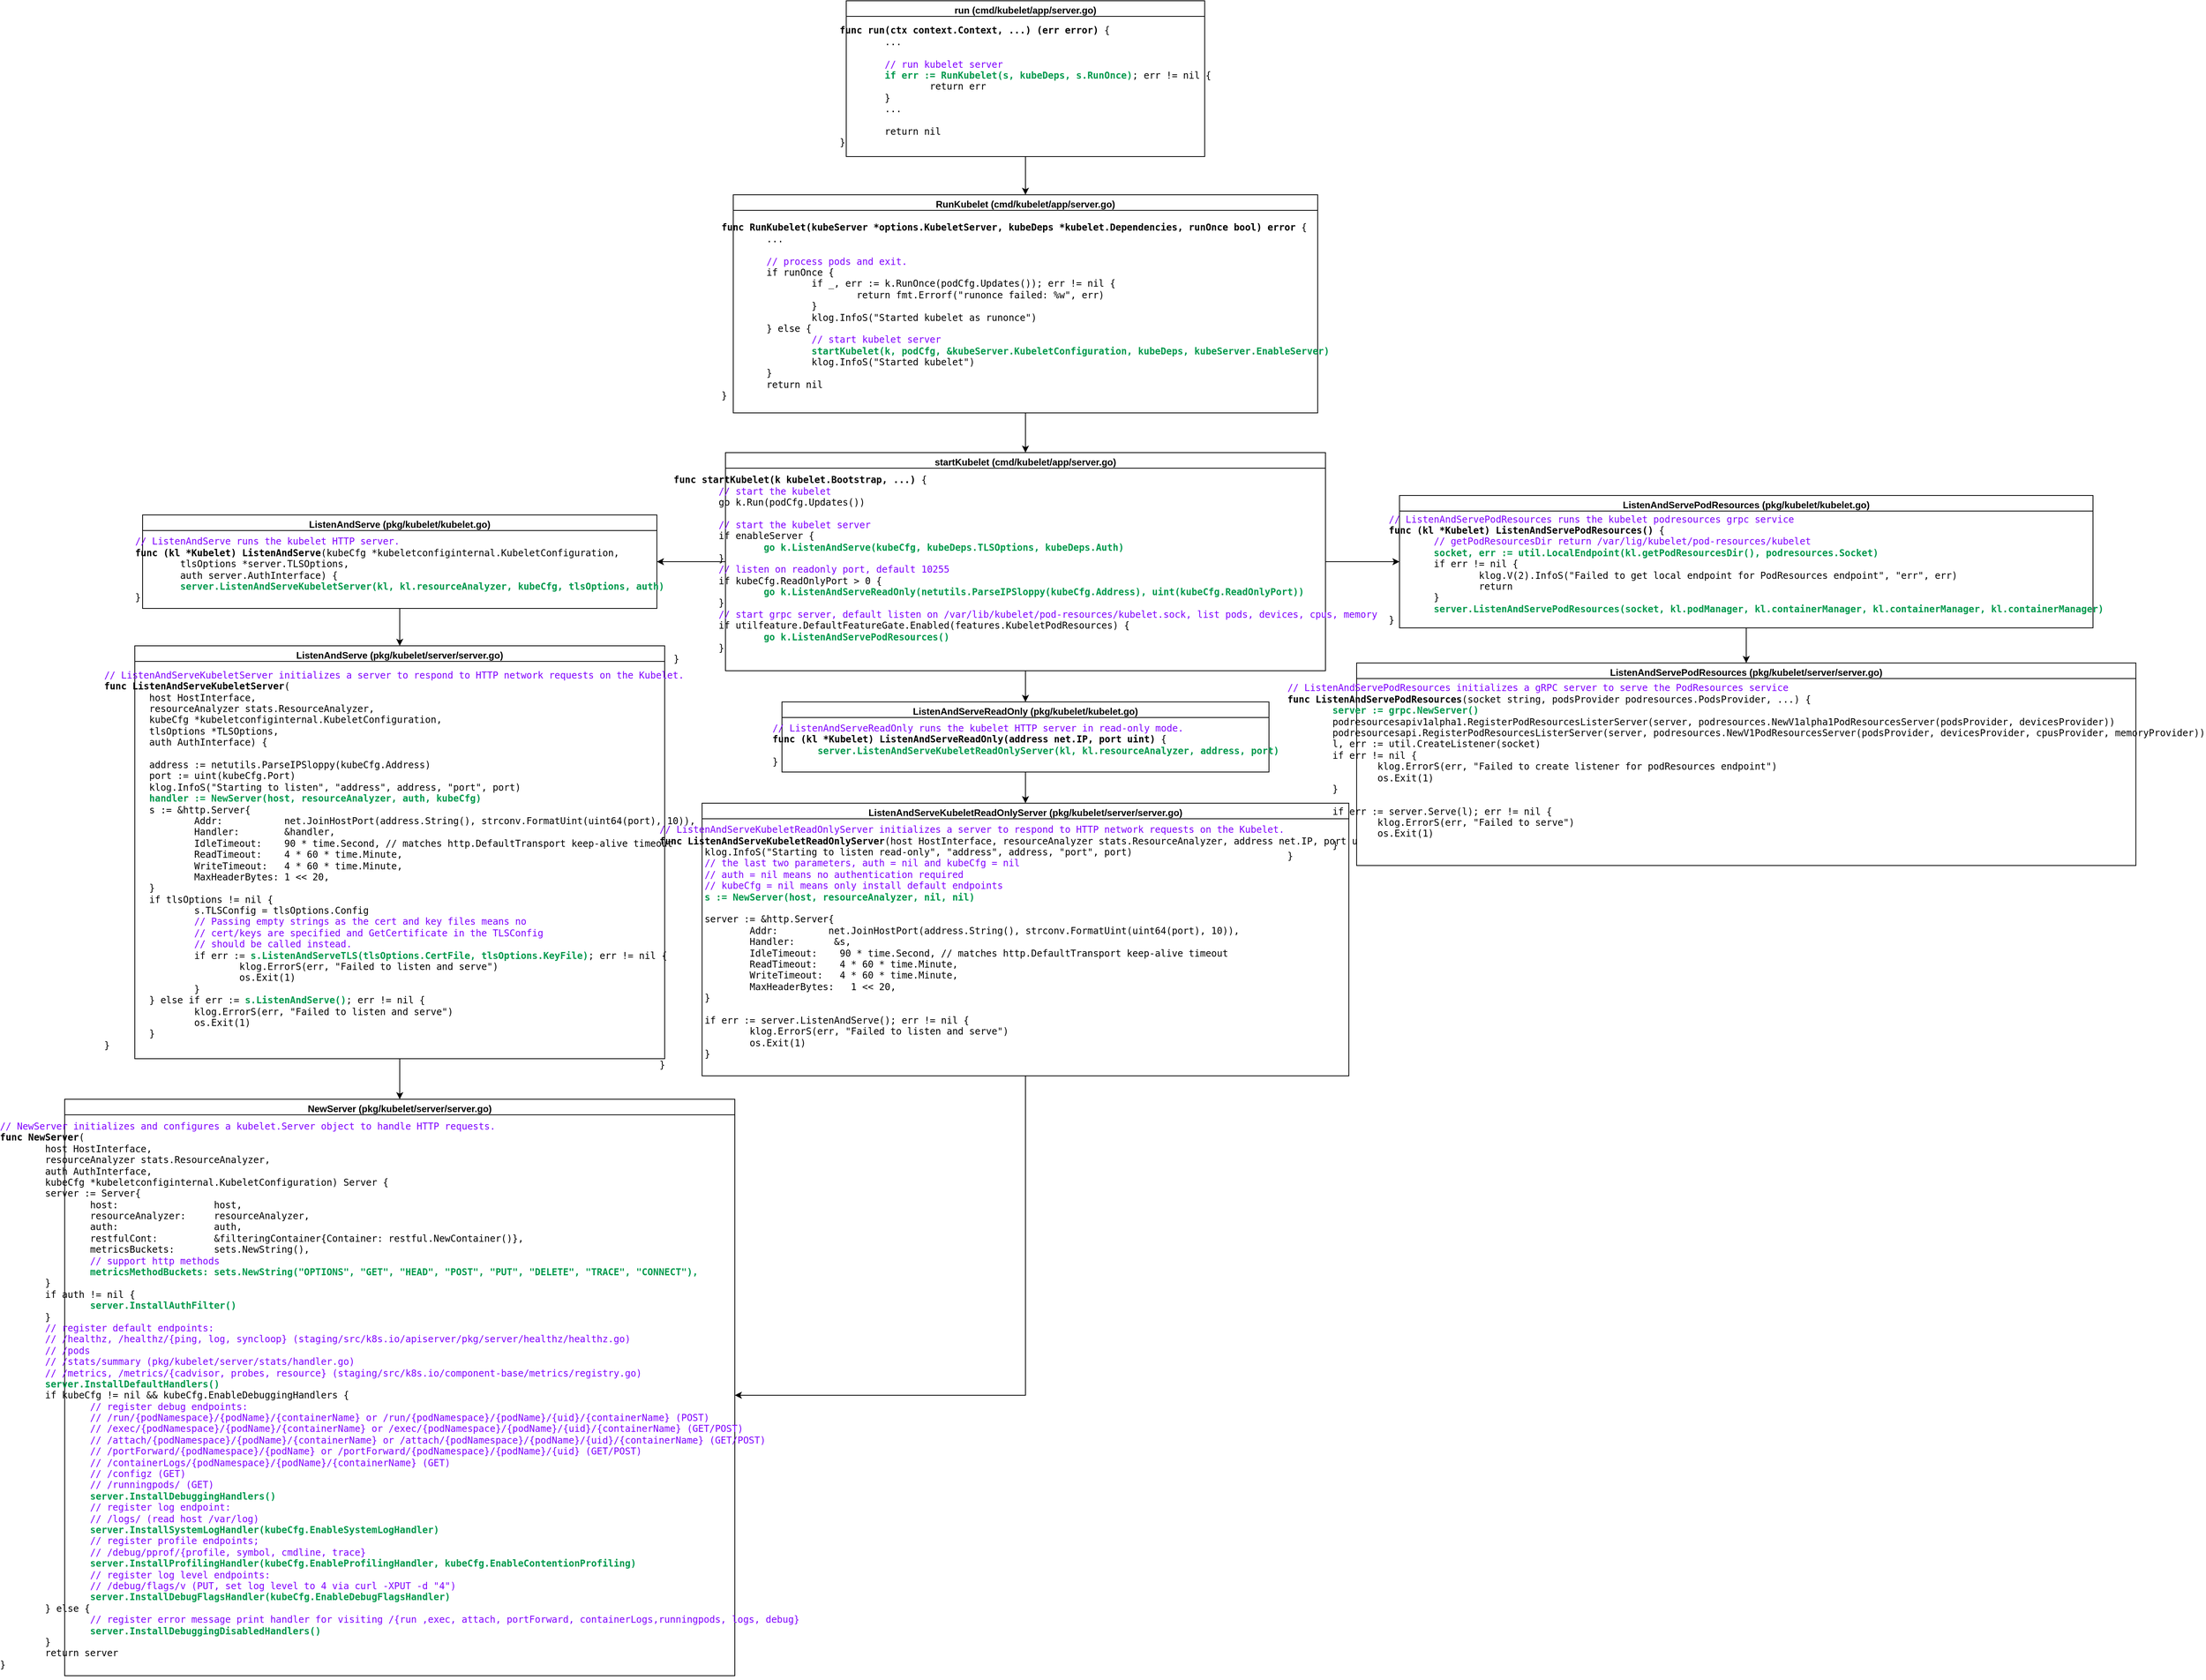 <mxfile version="19.0.3" type="device"><diagram id="H4dcxaGc4bAsbVxPTQGx" name="第 1 页"><mxGraphModel dx="2249" dy="865" grid="1" gridSize="10" guides="1" tooltips="1" connect="1" arrows="1" fold="1" page="1" pageScale="1" pageWidth="827" pageHeight="1169" math="0" shadow="0"><root><mxCell id="0"/><mxCell id="1" parent="0"/><mxCell id="ytQ2KU0cK_Q4OHNP1xaV-15" style="edgeStyle=orthogonalEdgeStyle;rounded=0;orthogonalLoop=1;jettySize=auto;html=1;exitX=0.5;exitY=1;exitDx=0;exitDy=0;entryX=0.5;entryY=0;entryDx=0;entryDy=0;fontColor=#00994D;" edge="1" parent="1" source="ytQ2KU0cK_Q4OHNP1xaV-5" target="ytQ2KU0cK_Q4OHNP1xaV-7"><mxGeometry relative="1" as="geometry"/></mxCell><mxCell id="ytQ2KU0cK_Q4OHNP1xaV-5" value="run (cmd/kubelet/app/server.go)" style="swimlane;" vertex="1" parent="1"><mxGeometry x="200" y="30" width="460" height="200" as="geometry"><mxRectangle x="200" y="30" width="210" height="23" as="alternateBounds"/></mxGeometry></mxCell><mxCell id="ytQ2KU0cK_Q4OHNP1xaV-6" value="&lt;pre style=&quot;text-align: justify;&quot;&gt;&lt;b&gt;func run(ctx context.Context, ...) (err error)&lt;/b&gt; {&lt;div&gt;&#9;...&lt;/div&gt;&lt;div&gt;&lt;br&gt;&lt;/div&gt;&lt;div&gt;&#9;&lt;font color=&quot;#7f00ff&quot;&gt;// run kubelet server&lt;/font&gt;&lt;br&gt;&lt;/div&gt;&lt;div&gt;&#9;&lt;b&gt;&lt;font color=&quot;#00994d&quot;&gt;if err := RunKubelet(s, kubeDeps, s.RunOnce)&lt;/font&gt;&lt;/b&gt;; err != nil {&lt;/div&gt;&lt;div&gt;&#9;&#9;return err&lt;/div&gt;&lt;div&gt;&#9;}&lt;/div&gt;&lt;div&gt;&lt;span style=&quot;white-space: pre;&quot;&gt;&#9;&lt;/span&gt;...&lt;br&gt;&lt;/div&gt;&lt;div&gt;&lt;br&gt;&lt;/div&gt;&lt;div&gt;&#9;return nil&lt;/div&gt;&lt;div&gt;}&lt;/div&gt;&lt;/pre&gt;" style="rounded=0;whiteSpace=wrap;html=1;" vertex="1" parent="ytQ2KU0cK_Q4OHNP1xaV-5"><mxGeometry y="20" width="460" height="180" as="geometry"/></mxCell><mxCell id="ytQ2KU0cK_Q4OHNP1xaV-16" style="edgeStyle=orthogonalEdgeStyle;rounded=0;orthogonalLoop=1;jettySize=auto;html=1;exitX=0.5;exitY=1;exitDx=0;exitDy=0;entryX=0.5;entryY=0;entryDx=0;entryDy=0;fontColor=#00994D;" edge="1" parent="1" source="ytQ2KU0cK_Q4OHNP1xaV-7" target="ytQ2KU0cK_Q4OHNP1xaV-9"><mxGeometry relative="1" as="geometry"/></mxCell><mxCell id="ytQ2KU0cK_Q4OHNP1xaV-7" value="RunKubelet (cmd/kubelet/app/server.go)" style="swimlane;" vertex="1" parent="1"><mxGeometry x="55" y="279" width="750" height="280" as="geometry"/></mxCell><mxCell id="ytQ2KU0cK_Q4OHNP1xaV-8" value="&lt;pre style=&quot;text-align: justify;&quot;&gt;&lt;b&gt;func RunKubelet(kubeServer *options.KubeletServer, kubeDeps *kubelet.Dependencies, runOnce bool) error&lt;/b&gt; {&lt;div&gt;&#9;...&lt;br&gt;&lt;/div&gt;&lt;div&gt;&lt;br&gt;&lt;/div&gt;&lt;div&gt;&#9;&lt;font color=&quot;#7f00ff&quot;&gt;// process pods and exit.&lt;/font&gt;&lt;/div&gt;&lt;div&gt;&#9;if runOnce {&lt;/div&gt;&lt;div&gt;&#9;&#9;if _, err := k.RunOnce(podCfg.Updates()); err != nil {&lt;/div&gt;&lt;div&gt;&#9;&#9;&#9;return fmt.Errorf(&quot;runonce failed: %w&quot;, err)&lt;/div&gt;&lt;div&gt;&#9;&#9;}&lt;/div&gt;&lt;div&gt;&#9;&#9;klog.InfoS(&quot;Started kubelet as runonce&quot;)&lt;/div&gt;&lt;div&gt;&#9;} else {&lt;/div&gt;&lt;div&gt;&#9;&#9;&lt;font color=&quot;#7f00ff&quot;&gt;// start kubelet server&lt;/font&gt;&lt;br&gt;&lt;/div&gt;&lt;div&gt;&#9;&#9;&lt;b&gt;&lt;font color=&quot;#00994d&quot;&gt;startKubelet(k, podCfg, &amp;amp;kubeServer.KubeletConfiguration, kubeDeps, kubeServer.EnableServer)&lt;/font&gt;&lt;/b&gt;&lt;/div&gt;&lt;div&gt;&#9;&#9;klog.InfoS(&quot;Started kubelet&quot;)&lt;/div&gt;&lt;div&gt;&#9;}&lt;/div&gt;&lt;div&gt;&#9;return nil&lt;/div&gt;&lt;div&gt;}&lt;/div&gt;&lt;/pre&gt;" style="rounded=0;whiteSpace=wrap;html=1;" vertex="1" parent="ytQ2KU0cK_Q4OHNP1xaV-7"><mxGeometry y="20" width="750" height="260" as="geometry"/></mxCell><mxCell id="ytQ2KU0cK_Q4OHNP1xaV-14" style="edgeStyle=orthogonalEdgeStyle;rounded=0;orthogonalLoop=1;jettySize=auto;html=1;exitX=0;exitY=0.5;exitDx=0;exitDy=0;entryX=1;entryY=0.5;entryDx=0;entryDy=0;fontColor=#00994D;" edge="1" parent="1" source="ytQ2KU0cK_Q4OHNP1xaV-9" target="ytQ2KU0cK_Q4OHNP1xaV-12"><mxGeometry relative="1" as="geometry"/></mxCell><mxCell id="ytQ2KU0cK_Q4OHNP1xaV-39" style="edgeStyle=orthogonalEdgeStyle;rounded=0;orthogonalLoop=1;jettySize=auto;html=1;exitX=1;exitY=0.5;exitDx=0;exitDy=0;entryX=0;entryY=0.5;entryDx=0;entryDy=0;fontColor=#00994D;" edge="1" parent="1" source="ytQ2KU0cK_Q4OHNP1xaV-9" target="ytQ2KU0cK_Q4OHNP1xaV-33"><mxGeometry relative="1" as="geometry"/></mxCell><mxCell id="ytQ2KU0cK_Q4OHNP1xaV-9" value="startKubelet (cmd/kubelet/app/server.go)" style="swimlane;" vertex="1" parent="1"><mxGeometry x="45" y="610" width="770" height="280" as="geometry"/></mxCell><mxCell id="ytQ2KU0cK_Q4OHNP1xaV-11" value="&lt;pre style=&quot;text-align: justify;&quot;&gt;&lt;b&gt;func startKubelet(k kubelet.Bootstrap, ...)&lt;/b&gt; {&lt;div style=&quot;text-align: justify;&quot;&gt;&lt;span style=&quot;&quot;&gt;&#9;&lt;/span&gt;&lt;font color=&quot;#7f00ff&quot;&gt;// start the kubelet&lt;/font&gt;&lt;/div&gt;&lt;div style=&quot;text-align: justify;&quot;&gt;&lt;span style=&quot;&quot;&gt;&#9;&lt;/span&gt;go k.Run(podCfg.Updates())&lt;/div&gt;&lt;div style=&quot;text-align: justify;&quot;&gt;&lt;br&gt;&lt;/div&gt;&lt;div style=&quot;text-align: justify;&quot;&gt;&lt;span style=&quot;&quot;&gt;&#9;&lt;/span&gt;&lt;font color=&quot;#7f00ff&quot;&gt;// start the kubelet server&lt;/font&gt;&lt;/div&gt;&lt;div style=&quot;text-align: justify;&quot;&gt;&lt;span style=&quot;&quot;&gt;&#9;&lt;/span&gt;if enableServer {&lt;/div&gt;&lt;div style=&quot;text-align: justify;&quot;&gt;&lt;span style=&quot;&quot;&gt;&#9;&#9;&lt;/span&gt;&lt;font color=&quot;#00994d&quot;&gt;&lt;b&gt;go k.ListenAndServe(kubeCfg, kubeDeps.TLSOptions, kubeDeps.Auth)&lt;/b&gt;&lt;/font&gt;&lt;/div&gt;&lt;div style=&quot;text-align: justify;&quot;&gt;&lt;span style=&quot;&quot;&gt;&#9;&lt;/span&gt;}&lt;/div&gt;&lt;div style=&quot;text-align: justify;&quot;&gt;&lt;span style=&quot;&quot;&gt;&#9;&lt;/span&gt;&lt;font color=&quot;#7f00ff&quot;&gt;// listen on readonly port, default 10255&lt;/font&gt;&lt;/div&gt;&lt;div style=&quot;text-align: justify;&quot;&gt;&lt;span style=&quot;&quot;&gt;&#9;&lt;/span&gt;if kubeCfg.ReadOnlyPort &amp;gt; 0 {&lt;/div&gt;&lt;div style=&quot;text-align: justify;&quot;&gt;&lt;span style=&quot;&quot;&gt;&#9;&#9;&lt;/span&gt;&lt;font color=&quot;#00994d&quot;&gt;&lt;b&gt;go k.ListenAndServeReadOnly(netutils.ParseIPSloppy(kubeCfg.Address), uint(kubeCfg.ReadOnlyPort))&lt;/b&gt;&lt;/font&gt;&lt;/div&gt;&lt;div style=&quot;text-align: justify;&quot;&gt;&lt;span style=&quot;&quot;&gt;&#9;&lt;/span&gt;}&lt;/div&gt;&lt;div style=&quot;text-align: justify;&quot;&gt;&lt;span style=&quot;&quot;&gt;&#9;&lt;/span&gt;&lt;font color=&quot;#7f00ff&quot;&gt;// start grpc server, default listen on /var/lib/kubelet/pod-resources/kubelet.sock, list pods, devices, cpus, memory&lt;/font&gt;&lt;/div&gt;&lt;div style=&quot;text-align: justify;&quot;&gt;&lt;span style=&quot;&quot;&gt;&#9;&lt;/span&gt;if utilfeature.DefaultFeatureGate.Enabled(features.KubeletPodResources) {&lt;/div&gt;&lt;div style=&quot;text-align: justify;&quot;&gt;&lt;span style=&quot;&quot;&gt;&#9;&#9;&lt;/span&gt;&lt;font color=&quot;#00994d&quot;&gt;&lt;b&gt;go k.ListenAndServePodResources()&lt;/b&gt;&lt;/font&gt;&lt;/div&gt;&lt;div style=&quot;text-align: justify;&quot;&gt;&lt;span style=&quot;&quot;&gt;&#9;&lt;/span&gt;}&lt;/div&gt;&lt;div style=&quot;text-align: justify;&quot;&gt;}&lt;/div&gt;&lt;/pre&gt;" style="rounded=0;whiteSpace=wrap;html=1;" vertex="1" parent="ytQ2KU0cK_Q4OHNP1xaV-9"><mxGeometry y="20" width="770" height="260" as="geometry"/></mxCell><mxCell id="ytQ2KU0cK_Q4OHNP1xaV-12" value="ListenAndServe (pkg/kubelet/kubelet.go)" style="swimlane;fontColor=#000000;" vertex="1" parent="1"><mxGeometry x="-703" y="690" width="660" height="120" as="geometry"/></mxCell><mxCell id="ytQ2KU0cK_Q4OHNP1xaV-13" value="&lt;pre style=&quot;text-align: justify;&quot;&gt;&lt;font color=&quot;#7f00ff&quot;&gt;// ListenAndServe runs the kubelet HTTP server.&lt;/font&gt;&lt;div style=&quot;text-align: justify;&quot;&gt;&lt;b&gt;func (kl *Kubelet) ListenAndServe&lt;/b&gt;(kubeCfg *kubeletconfiginternal.KubeletConfiguration, &lt;/div&gt;&lt;div style=&quot;text-align: justify;&quot;&gt;&lt;span style=&quot;white-space: pre;&quot;&gt;&#9;&lt;/span&gt;tlsOptions *server.TLSOptions,&lt;/div&gt;&lt;div style=&quot;text-align: justify;&quot;&gt;&lt;span style=&quot;&quot;&gt;&#9;&lt;/span&gt;auth server.AuthInterface) {&lt;/div&gt;&lt;div style=&quot;text-align: justify;&quot;&gt;&lt;span style=&quot;&quot;&gt;&#9;&lt;/span&gt;&lt;b&gt;&lt;font color=&quot;#00994d&quot;&gt;server.ListenAndServeKubeletServer(kl, kl.resourceAnalyzer, kubeCfg, tlsOptions, auth)&lt;/font&gt;&lt;/b&gt;&lt;/div&gt;&lt;div style=&quot;text-align: justify;&quot;&gt;}&lt;/div&gt;&lt;/pre&gt;" style="rounded=0;whiteSpace=wrap;html=1;fontColor=#000000;" vertex="1" parent="ytQ2KU0cK_Q4OHNP1xaV-12"><mxGeometry y="20" width="660" height="100" as="geometry"/></mxCell><mxCell id="ytQ2KU0cK_Q4OHNP1xaV-22" style="edgeStyle=orthogonalEdgeStyle;rounded=0;orthogonalLoop=1;jettySize=auto;html=1;exitX=0.5;exitY=1;exitDx=0;exitDy=0;entryX=0.5;entryY=0;entryDx=0;entryDy=0;fontColor=#7F00FF;" edge="1" parent="1" source="ytQ2KU0cK_Q4OHNP1xaV-17" target="ytQ2KU0cK_Q4OHNP1xaV-20"><mxGeometry relative="1" as="geometry"/></mxCell><mxCell id="ytQ2KU0cK_Q4OHNP1xaV-17" value="ListenAndServe (pkg/kubelet/server/server.go)" style="swimlane;fontColor=#000000;" vertex="1" parent="1"><mxGeometry x="-713" y="858" width="680" height="530" as="geometry"/></mxCell><mxCell id="ytQ2KU0cK_Q4OHNP1xaV-18" value="&lt;pre style=&quot;text-align: justify;&quot;&gt;&lt;font color=&quot;#7f00ff&quot;&gt;// ListenAndServeKubeletServer initializes a server to respond to HTTP network requests on the Kubelet.&lt;/font&gt;&lt;div style=&quot;text-align: justify;&quot;&gt;&lt;b&gt;func ListenAndServeKubeletServer&lt;/b&gt;(&lt;/div&gt;&lt;div style=&quot;text-align: justify;&quot;&gt;&lt;span style=&quot;&quot;&gt;&#9;&lt;/span&gt;host HostInterface,&lt;/div&gt;&lt;div style=&quot;text-align: justify;&quot;&gt;&lt;span style=&quot;&quot;&gt;&#9;&lt;/span&gt;resourceAnalyzer stats.ResourceAnalyzer,&lt;/div&gt;&lt;div style=&quot;text-align: justify;&quot;&gt;&lt;span style=&quot;&quot;&gt;&#9;&lt;/span&gt;kubeCfg *kubeletconfiginternal.KubeletConfiguration,&lt;/div&gt;&lt;div style=&quot;text-align: justify;&quot;&gt;&lt;span style=&quot;&quot;&gt;&#9;&lt;/span&gt;tlsOptions *TLSOptions,&lt;/div&gt;&lt;div style=&quot;text-align: justify;&quot;&gt;&lt;span style=&quot;&quot;&gt;&#9;&lt;/span&gt;auth AuthInterface) {&lt;/div&gt;&lt;div style=&quot;text-align: justify;&quot;&gt;&lt;br&gt;&lt;/div&gt;&lt;div style=&quot;text-align: justify;&quot;&gt;&lt;span style=&quot;&quot;&gt;&#9;&lt;/span&gt;address := netutils.ParseIPSloppy(kubeCfg.Address)&lt;/div&gt;&lt;div style=&quot;text-align: justify;&quot;&gt;&lt;span style=&quot;&quot;&gt;&#9;&lt;/span&gt;port := uint(kubeCfg.Port)&lt;/div&gt;&lt;div style=&quot;text-align: justify;&quot;&gt;&lt;span style=&quot;&quot;&gt;&#9;&lt;/span&gt;klog.InfoS(&quot;Starting to listen&quot;, &quot;address&quot;, address, &quot;port&quot;, port)&lt;/div&gt;&lt;div style=&quot;text-align: justify;&quot;&gt;&lt;span style=&quot;&quot;&gt;&#9;&lt;/span&gt;&lt;b&gt;&lt;font color=&quot;#00994d&quot;&gt;handler := NewServer(host, resourceAnalyzer, auth, kubeCfg)&lt;/font&gt;&lt;/b&gt;&lt;/div&gt;&lt;div style=&quot;text-align: justify;&quot;&gt;&lt;span style=&quot;&quot;&gt;&#9;&lt;/span&gt;s := &amp;amp;http.Server{&lt;/div&gt;&lt;div style=&quot;text-align: justify;&quot;&gt;&lt;span style=&quot;&quot;&gt;&#9;&#9;&lt;/span&gt;Addr:&amp;nbsp; &amp;nbsp; &amp;nbsp; &amp;nbsp; &amp;nbsp; &amp;nbsp;net.JoinHostPort(address.String(), strconv.FormatUint(uint64(port), 10)),&lt;/div&gt;&lt;div style=&quot;text-align: justify;&quot;&gt;&lt;span style=&quot;&quot;&gt;&#9;&#9;&lt;/span&gt;Handler:&amp;nbsp; &amp;nbsp; &amp;nbsp; &amp;nbsp; &amp;amp;handler,&lt;/div&gt;&lt;div style=&quot;text-align: justify;&quot;&gt;&lt;span style=&quot;&quot;&gt;&#9;&#9;&lt;/span&gt;IdleTimeout:&amp;nbsp; &amp;nbsp; 90 * time.Second, // matches http.DefaultTransport keep-alive timeout&lt;/div&gt;&lt;div style=&quot;text-align: justify;&quot;&gt;&lt;span style=&quot;&quot;&gt;&#9;&#9;&lt;/span&gt;ReadTimeout:&amp;nbsp; &amp;nbsp; 4 * 60 * time.Minute,&lt;/div&gt;&lt;div style=&quot;text-align: justify;&quot;&gt;&lt;span style=&quot;&quot;&gt;&#9;&#9;&lt;/span&gt;WriteTimeout:&amp;nbsp; &amp;nbsp;4 * 60 * time.Minute,&lt;/div&gt;&lt;div style=&quot;text-align: justify;&quot;&gt;&lt;span style=&quot;&quot;&gt;&#9;&#9;&lt;/span&gt;MaxHeaderBytes: 1 &amp;lt;&amp;lt; 20,&lt;/div&gt;&lt;div style=&quot;text-align: justify;&quot;&gt;&lt;span style=&quot;&quot;&gt;&#9;&lt;/span&gt;}&lt;/div&gt;&lt;div style=&quot;text-align: justify;&quot;&gt;&lt;span style=&quot;&quot;&gt;&#9;&lt;/span&gt;if tlsOptions != nil {&lt;/div&gt;&lt;div style=&quot;text-align: justify;&quot;&gt;&lt;span style=&quot;&quot;&gt;&#9;&#9;&lt;/span&gt;s.TLSConfig = tlsOptions.Config&lt;/div&gt;&lt;div style=&quot;text-align: justify;&quot;&gt;&lt;span style=&quot;&quot;&gt;&#9;&#9;&lt;/span&gt;&lt;font color=&quot;#7f00ff&quot;&gt;// Passing empty strings as the cert and key files means no&lt;/font&gt;&lt;/div&gt;&lt;div style=&quot;text-align: justify;&quot;&gt;&lt;span style=&quot;&quot;&gt;&#9;&#9;&lt;/span&gt;&lt;font color=&quot;#7f00ff&quot;&gt;// cert/keys are specified and GetCertificate in the TLSConfig&lt;/font&gt;&lt;/div&gt;&lt;div style=&quot;text-align: justify;&quot;&gt;&lt;span style=&quot;&quot;&gt;&#9;&#9;&lt;/span&gt;&lt;font color=&quot;#7f00ff&quot;&gt;// should be called instead.&lt;/font&gt;&lt;/div&gt;&lt;div style=&quot;text-align: justify;&quot;&gt;&lt;span style=&quot;&quot;&gt;&#9;&#9;&lt;/span&gt;if err := &lt;b&gt;&lt;font color=&quot;#00994d&quot;&gt;s.ListenAndServeTLS(tlsOptions.CertFile, tlsOptions.KeyFile)&lt;/font&gt;&lt;/b&gt;; err != nil {&lt;/div&gt;&lt;div style=&quot;text-align: justify;&quot;&gt;&lt;span style=&quot;&quot;&gt;&#9;&#9;&#9;&lt;/span&gt;klog.ErrorS(err, &quot;Failed to listen and serve&quot;)&lt;/div&gt;&lt;div style=&quot;text-align: justify;&quot;&gt;&lt;span style=&quot;&quot;&gt;&#9;&#9;&#9;&lt;/span&gt;os.Exit(1)&lt;/div&gt;&lt;div style=&quot;text-align: justify;&quot;&gt;&lt;span style=&quot;&quot;&gt;&#9;&#9;&lt;/span&gt;}&lt;/div&gt;&lt;div style=&quot;text-align: justify;&quot;&gt;&lt;span style=&quot;&quot;&gt;&#9;&lt;/span&gt;} else if err := &lt;b&gt;&lt;font color=&quot;#00994d&quot;&gt;s.ListenAndServe()&lt;/font&gt;&lt;/b&gt;; err != nil {&lt;/div&gt;&lt;div style=&quot;text-align: justify;&quot;&gt;&lt;span style=&quot;&quot;&gt;&#9;&#9;&lt;/span&gt;klog.ErrorS(err, &quot;Failed to listen and serve&quot;)&lt;/div&gt;&lt;div style=&quot;text-align: justify;&quot;&gt;&lt;span style=&quot;&quot;&gt;&#9;&#9;&lt;/span&gt;os.Exit(1)&lt;/div&gt;&lt;div style=&quot;text-align: justify;&quot;&gt;&lt;span style=&quot;&quot;&gt;&#9;&lt;/span&gt;}&lt;/div&gt;&lt;div style=&quot;text-align: justify;&quot;&gt;}&lt;/div&gt;&lt;/pre&gt;" style="rounded=0;whiteSpace=wrap;html=1;fontColor=#000000;" vertex="1" parent="ytQ2KU0cK_Q4OHNP1xaV-17"><mxGeometry y="20" width="680" height="510" as="geometry"/></mxCell><mxCell id="ytQ2KU0cK_Q4OHNP1xaV-19" style="edgeStyle=orthogonalEdgeStyle;rounded=0;orthogonalLoop=1;jettySize=auto;html=1;exitX=0.5;exitY=1;exitDx=0;exitDy=0;entryX=0.5;entryY=0;entryDx=0;entryDy=0;fontColor=#7F00FF;" edge="1" parent="1" source="ytQ2KU0cK_Q4OHNP1xaV-13" target="ytQ2KU0cK_Q4OHNP1xaV-17"><mxGeometry relative="1" as="geometry"/></mxCell><mxCell id="ytQ2KU0cK_Q4OHNP1xaV-20" value="NewServer (pkg/kubelet/server/server.go)" style="swimlane;fontColor=#000000;" vertex="1" parent="1"><mxGeometry x="-803" y="1440" width="860" height="740" as="geometry"/></mxCell><mxCell id="ytQ2KU0cK_Q4OHNP1xaV-21" value="&lt;pre style=&quot;text-align: justify;&quot;&gt;&lt;font color=&quot;#7f00ff&quot;&gt;// NewServer initializes and configures a kubelet.Server object to handle HTTP requests.&lt;/font&gt;&lt;div style=&quot;text-align: justify;&quot;&gt;&lt;b&gt;func NewServer&lt;/b&gt;(&lt;/div&gt;&lt;div style=&quot;text-align: justify;&quot;&gt;&lt;span style=&quot;&quot;&gt;&#9;&lt;/span&gt;host HostInterface,&lt;/div&gt;&lt;div style=&quot;text-align: justify;&quot;&gt;&lt;span style=&quot;&quot;&gt;&#9;&lt;/span&gt;resourceAnalyzer stats.ResourceAnalyzer,&lt;/div&gt;&lt;div style=&quot;text-align: justify;&quot;&gt;&lt;span style=&quot;&quot;&gt;&#9;&lt;/span&gt;auth AuthInterface,&lt;/div&gt;&lt;div style=&quot;text-align: justify;&quot;&gt;&lt;span style=&quot;&quot;&gt;&#9;&lt;/span&gt;kubeCfg *kubeletconfiginternal.KubeletConfiguration) Server {&lt;/div&gt;&lt;div style=&quot;text-align: justify;&quot;&gt;&lt;span style=&quot;&quot;&gt;&#9;&lt;/span&gt;server := Server{&lt;/div&gt;&lt;div style=&quot;text-align: justify;&quot;&gt;&lt;span style=&quot;&quot;&gt;&#9;&#9;&lt;/span&gt;host:&amp;nbsp; &amp;nbsp; &amp;nbsp; &amp;nbsp; &amp;nbsp; &amp;nbsp; &amp;nbsp; &amp;nbsp; &amp;nbsp;host,&lt;/div&gt;&lt;div style=&quot;text-align: justify;&quot;&gt;&lt;span style=&quot;&quot;&gt;&#9;&#9;&lt;/span&gt;resourceAnalyzer:&amp;nbsp; &amp;nbsp; &amp;nbsp;resourceAnalyzer,&lt;/div&gt;&lt;div style=&quot;text-align: justify;&quot;&gt;&lt;span style=&quot;&quot;&gt;&#9;&#9;&lt;/span&gt;auth:&amp;nbsp; &amp;nbsp; &amp;nbsp; &amp;nbsp; &amp;nbsp; &amp;nbsp; &amp;nbsp; &amp;nbsp; &amp;nbsp;auth,&lt;/div&gt;&lt;div style=&quot;text-align: justify;&quot;&gt;&lt;span style=&quot;&quot;&gt;&#9;&#9;&lt;/span&gt;restfulCont:&amp;nbsp; &amp;nbsp; &amp;nbsp; &amp;nbsp; &amp;nbsp; &amp;amp;filteringContainer{Container: restful.NewContainer()},&lt;/div&gt;&lt;div style=&quot;text-align: justify;&quot;&gt;&lt;span style=&quot;&quot;&gt;&#9;&#9;&lt;/span&gt;metricsBuckets:&amp;nbsp; &amp;nbsp; &amp;nbsp; &amp;nbsp;sets.NewString(),&lt;/div&gt;&lt;div style=&quot;text-align: justify;&quot;&gt;&lt;span style=&quot;&quot;&gt;&#9;&lt;/span&gt;&lt;span style=&quot;&quot;&gt;&#9;&lt;/span&gt;&lt;font color=&quot;#7f00ff&quot;&gt;// support http methods&lt;/font&gt;&lt;br&gt;&lt;/div&gt;&lt;div style=&quot;text-align: justify;&quot;&gt;&lt;span style=&quot;&quot;&gt;&#9;&#9;&lt;/span&gt;&lt;b&gt;&lt;font color=&quot;#00994d&quot;&gt;metricsMethodBuckets: sets.NewString(&quot;OPTIONS&quot;, &quot;GET&quot;, &quot;HEAD&quot;, &quot;POST&quot;, &quot;PUT&quot;, &quot;DELETE&quot;, &quot;TRACE&quot;, &quot;CONNECT&quot;),&lt;/font&gt;&lt;/b&gt;&lt;/div&gt;&lt;div style=&quot;text-align: justify;&quot;&gt;&lt;span style=&quot;&quot;&gt;&#9;&lt;/span&gt;}&lt;/div&gt;&lt;div style=&quot;text-align: justify;&quot;&gt;&lt;span style=&quot;&quot;&gt;&#9;&lt;/span&gt;if auth != nil {&lt;/div&gt;&lt;div style=&quot;text-align: justify;&quot;&gt;&lt;span style=&quot;&quot;&gt;&#9;&#9;&lt;/span&gt;&lt;b&gt;&lt;font color=&quot;#00994d&quot;&gt;server.InstallAuthFilter()&lt;/font&gt;&lt;/b&gt;&lt;/div&gt;&lt;div style=&quot;text-align: justify;&quot;&gt;&lt;span style=&quot;&quot;&gt;&#9;&lt;/span&gt;}&lt;/div&gt;&lt;div style=&quot;text-align: justify;&quot;&gt;&lt;font color=&quot;#7f00ff&quot;&gt;&lt;span style=&quot;&quot;&gt;&#9;&lt;/span&gt;// register default endpoints:&lt;/font&gt;&lt;/div&gt;&lt;div style=&quot;text-align: justify;&quot;&gt;&lt;font color=&quot;#7f00ff&quot;&gt;&lt;span style=&quot;&quot;&gt;&#9;&lt;/span&gt;// /healthz, /healthz/{ping, log, syncloop} (staging/src/k8s.io/apiserver/pkg/server/healthz/healthz.go)&lt;/font&gt;&lt;/div&gt;&lt;div style=&quot;text-align: justify;&quot;&gt;&lt;font color=&quot;#7f00ff&quot;&gt;&lt;span style=&quot;&quot;&gt;&#9;&lt;/span&gt;// /pods&lt;br&gt;&lt;/font&gt;&lt;/div&gt;&lt;div style=&quot;text-align: justify;&quot;&gt;&lt;font color=&quot;#7f00ff&quot;&gt;&lt;span style=&quot;&quot;&gt;&#9;&lt;/span&gt;// /stats/summary (pkg/kubelet/server/stats/handler.go)&lt;br&gt;&lt;/font&gt;&lt;/div&gt;&lt;div style=&quot;text-align: justify;&quot;&gt;&lt;font color=&quot;#7f00ff&quot;&gt;&lt;span style=&quot;&quot;&gt;&#9;&lt;/span&gt;// /metrics, /metrics/{cadvisor, probes, resource} (staging/src/k8s.io/component-base/metrics/registry.go)&lt;/font&gt;&lt;/div&gt;&lt;div style=&quot;text-align: justify;&quot;&gt;&lt;span style=&quot;&quot;&gt;&#9;&lt;/span&gt;&lt;b&gt;&lt;font color=&quot;#00994d&quot;&gt;server.InstallDefaultHandlers()&lt;/font&gt;&lt;/b&gt;&lt;/div&gt;&lt;div style=&quot;text-align: justify;&quot;&gt;&lt;span style=&quot;&quot;&gt;&#9;&lt;/span&gt;if kubeCfg != nil &amp;amp;&amp;amp; kubeCfg.EnableDebuggingHandlers {&lt;/div&gt;&lt;div style=&quot;text-align: justify;&quot;&gt;&lt;font color=&quot;#7f00ff&quot;&gt;&lt;span style=&quot;&quot;&gt;&#9;&lt;/span&gt;&lt;span style=&quot;&quot;&gt;&#9;&lt;/span&gt;// register debug endpoints:&lt;br&gt;&lt;/font&gt;&lt;/div&gt;&lt;div style=&quot;text-align: justify;&quot;&gt;&lt;font color=&quot;#7f00ff&quot;&gt;&lt;span style=&quot;&quot;&gt;&#9;&lt;/span&gt;&lt;span style=&quot;&quot;&gt;&#9;&lt;/span&gt;// /run/{podNamespace}/{podName}/{containerName} or /run/{podNamespace}/{podName}/{uid}/{containerName} (POST)&lt;br&gt;&lt;/font&gt;&lt;/div&gt;&lt;div style=&quot;text-align: justify;&quot;&gt;&lt;font color=&quot;#7f00ff&quot;&gt;&lt;span style=&quot;&quot;&gt;&#9;&lt;/span&gt;&lt;span style=&quot;&quot;&gt;&#9;&lt;/span&gt;// /exec/{podNamespace}/{podName}/{containerName} or /exec/{podNamespace}/{podName}/{uid}/{containerName} (GET/POST)&lt;br&gt;&lt;/font&gt;&lt;/div&gt;&lt;div style=&quot;text-align: justify;&quot;&gt;&lt;font color=&quot;#7f00ff&quot;&gt;&lt;span style=&quot;&quot;&gt;&#9;&lt;/span&gt;&lt;span style=&quot;&quot;&gt;&#9;&lt;/span&gt;// /attach/{podNamespace}/{podName}/{containerName} or /attach/{podNamespace}/{podName}/{uid}/{containerName} (GET/POST)&lt;br&gt;&lt;/font&gt;&lt;/div&gt;&lt;div style=&quot;text-align: justify;&quot;&gt;&lt;font color=&quot;#7f00ff&quot;&gt;&lt;span style=&quot;&quot;&gt;&#9;&lt;/span&gt;&lt;span style=&quot;&quot;&gt;&#9;&lt;/span&gt;// /portForward/{podNamespace}/{podName} or /portForward/{podNamespace}/{podName}/{uid} (GET/POST)&lt;br&gt;&lt;/font&gt;&lt;/div&gt;&lt;div style=&quot;text-align: justify;&quot;&gt;&lt;font color=&quot;#7f00ff&quot;&gt;&lt;span style=&quot;&quot;&gt;&#9;&lt;/span&gt;&lt;span style=&quot;&quot;&gt;&#9;&lt;/span&gt;// /containerLogs/{podNamespace}/{podName}/{containerName} (GET)&lt;br&gt;&lt;/font&gt;&lt;/div&gt;&lt;div style=&quot;text-align: justify;&quot;&gt;&lt;font color=&quot;#7f00ff&quot;&gt;&lt;span style=&quot;&quot;&gt;&#9;&lt;/span&gt;&lt;span style=&quot;&quot;&gt;&#9;&lt;/span&gt;// /configz (GET)&lt;br&gt;&lt;/font&gt;&lt;/div&gt;&lt;div style=&quot;text-align: justify;&quot;&gt;&lt;font color=&quot;#7f00ff&quot;&gt;&lt;span style=&quot;&quot;&gt;&#9;&lt;/span&gt;&lt;span style=&quot;&quot;&gt;&#9;&lt;/span&gt;// /runningpods/ (GET)&lt;/font&gt;&lt;br&gt;&lt;/div&gt;&lt;div style=&quot;text-align: justify;&quot;&gt;&lt;span style=&quot;&quot;&gt;&#9;&#9;&lt;/span&gt;&lt;b&gt;&lt;font color=&quot;#00994d&quot;&gt;server.InstallDebuggingHandlers()&lt;/font&gt;&lt;/b&gt;&lt;/div&gt;&lt;div style=&quot;text-align: justify;&quot;&gt;&lt;font color=&quot;#7f00ff&quot;&gt;&lt;span style=&quot;&quot;&gt;&#9;&lt;/span&gt;&lt;span style=&quot;&quot;&gt;&#9;&lt;/span&gt;// register log endpoint:&lt;br&gt;&lt;/font&gt;&lt;/div&gt;&lt;div style=&quot;text-align: justify;&quot;&gt;&lt;font color=&quot;#7f00ff&quot;&gt;&lt;span style=&quot;&quot;&gt;&#9;&lt;/span&gt;&lt;span style=&quot;&quot;&gt;&#9;&lt;/span&gt;// /logs/ (read host /var/log)&lt;/font&gt;&lt;br&gt;&lt;/div&gt;&lt;div style=&quot;text-align: justify;&quot;&gt;&lt;span style=&quot;&quot;&gt;&#9;&#9;&lt;/span&gt;&lt;b&gt;&lt;font color=&quot;#00994d&quot;&gt;server.InstallSystemLogHandler(kubeCfg.EnableSystemLogHandler)&lt;/font&gt;&lt;/b&gt;&lt;/div&gt;&lt;div style=&quot;text-align: justify;&quot;&gt;&lt;span style=&quot;color: rgb(0, 153, 77);&quot;&gt;&#9;&lt;/span&gt;&lt;span style=&quot;color: rgb(0, 153, 77);&quot;&gt;&#9;&lt;/span&gt;&lt;font color=&quot;#7f00ff&quot;&gt;// register profile endpoints;&lt;/font&gt;&lt;/div&gt;&lt;div style=&quot;text-align: justify;&quot;&gt;&lt;font color=&quot;#7f00ff&quot;&gt;&lt;span style=&quot;&quot;&gt;&#9;&lt;/span&gt;&lt;span style=&quot;&quot;&gt;&#9;&lt;/span&gt;// /debug/pprof/{profile, symbol, cmdline, trace}&lt;br&gt;&lt;/font&gt;&lt;/div&gt;&lt;div style=&quot;text-align: justify;&quot;&gt;&lt;font color=&quot;#00994d&quot;&gt;&lt;span style=&quot;&quot;&gt;&#9;&lt;/span&gt;&lt;span style=&quot;&quot;&gt;&#9;&lt;/span&gt;&lt;b&gt;server.InstallProfilingHandler(kubeCfg.EnableProfilingHandler, kubeCfg.EnableContentionProfiling)&lt;/b&gt;&lt;/font&gt;&lt;/div&gt;&lt;div style=&quot;text-align: justify;&quot;&gt;&lt;font color=&quot;#7f00ff&quot;&gt;&lt;span style=&quot;&quot;&gt;&#9;&lt;/span&gt;&lt;span style=&quot;&quot;&gt;&#9;&lt;/span&gt;// register log level endpoints:&lt;br&gt;&lt;/font&gt;&lt;/div&gt;&lt;div style=&quot;text-align: justify;&quot;&gt;&lt;font color=&quot;#7f00ff&quot;&gt;&lt;span style=&quot;&quot;&gt;&#9;&lt;/span&gt;&lt;span style=&quot;&quot;&gt;&#9;&lt;/span&gt;// /debug/flags/v (PUT, set log level to 4 via curl -XPUT -d &quot;4&quot;) &lt;/font&gt;&lt;br&gt;&lt;/div&gt;&lt;div style=&quot;text-align: justify;&quot;&gt;&lt;span style=&quot;&quot;&gt;&#9;&#9;&lt;/span&gt;&lt;b&gt;&lt;font color=&quot;#00994d&quot;&gt;server.InstallDebugFlagsHandler(kubeCfg.EnableDebugFlagsHandler)&lt;/font&gt;&lt;/b&gt;&lt;/div&gt;&lt;div style=&quot;text-align: justify;&quot;&gt;&lt;span style=&quot;&quot;&gt;&#9;&lt;/span&gt;} else {&lt;/div&gt;&lt;div style=&quot;text-align: justify;&quot;&gt;&lt;span style=&quot;white-space: pre;&quot;&gt;&#9;&lt;/span&gt;&lt;span style=&quot;white-space: pre;&quot;&gt;&#9;&lt;/span&gt;&lt;font color=&quot;#7f00ff&quot;&gt;// register error message print handler for visiting /{run ,exec, attach, portForward, containerLogs,runningpods, logs, debug}&lt;/font&gt;&lt;br&gt;&lt;/div&gt;&lt;div style=&quot;text-align: justify;&quot;&gt;&lt;span style=&quot;&quot;&gt;&#9;&#9;&lt;/span&gt;&lt;b&gt;&lt;font color=&quot;#00994d&quot;&gt;server.InstallDebuggingDisabledHandlers()&lt;/font&gt;&lt;/b&gt;&lt;/div&gt;&lt;div style=&quot;text-align: justify;&quot;&gt;&lt;span style=&quot;&quot;&gt;&#9;&lt;/span&gt;}&lt;/div&gt;&lt;div style=&quot;text-align: justify;&quot;&gt;&lt;span style=&quot;&quot;&gt;&#9;&lt;/span&gt;return server&lt;/div&gt;&lt;div style=&quot;text-align: justify;&quot;&gt;}&lt;/div&gt;&lt;/pre&gt;" style="rounded=0;whiteSpace=wrap;html=1;fontColor=#000000;" vertex="1" parent="ytQ2KU0cK_Q4OHNP1xaV-20"><mxGeometry y="20" width="860" height="720" as="geometry"/></mxCell><mxCell id="ytQ2KU0cK_Q4OHNP1xaV-23" value="ListenAndServeReadOnly (pkg/kubelet/kubelet.go)" style="swimlane;fontColor=#000000;" vertex="1" parent="1"><mxGeometry x="117.5" y="930" width="625" height="90" as="geometry"/></mxCell><mxCell id="ytQ2KU0cK_Q4OHNP1xaV-26" value="&lt;pre style=&quot;text-align: justify;&quot;&gt;&lt;font color=&quot;#7f00ff&quot;&gt;// ListenAndServeReadOnly runs the kubelet HTTP server in read-only mode.&lt;/font&gt;&lt;div style=&quot;text-align: justify;&quot;&gt;&lt;b&gt;func (kl *Kubelet) ListenAndServeReadOnly(address net.IP, port uint)&lt;/b&gt; {&lt;/div&gt;&lt;div style=&quot;text-align: justify;&quot;&gt;&lt;span style=&quot;&quot;&gt;&#9;&lt;/span&gt;&lt;b&gt;&lt;font color=&quot;#00994d&quot;&gt;server.ListenAndServeKubeletReadOnlyServer(kl, kl.resourceAnalyzer, address, port)&lt;/font&gt;&lt;/b&gt;&lt;/div&gt;&lt;div style=&quot;text-align: justify;&quot;&gt;}&lt;/div&gt;&lt;/pre&gt;" style="rounded=0;whiteSpace=wrap;html=1;fontColor=#000000;" vertex="1" parent="ytQ2KU0cK_Q4OHNP1xaV-23"><mxGeometry y="20" width="625" height="70" as="geometry"/></mxCell><mxCell id="ytQ2KU0cK_Q4OHNP1xaV-27" value="ListenAndServeKubeletReadOnlyServer (pkg/kubelet/server/server.go)" style="swimlane;fontColor=#000000;" vertex="1" parent="1"><mxGeometry x="15" y="1060" width="830" height="350" as="geometry"/></mxCell><mxCell id="ytQ2KU0cK_Q4OHNP1xaV-28" value="&lt;pre style=&quot;text-align: justify;&quot;&gt;&lt;font color=&quot;#7f00ff&quot;&gt;// ListenAndServeKubeletReadOnlyServer initializes a server to respond to HTTP network requests on the Kubelet.&lt;/font&gt;&lt;div style=&quot;text-align: justify;&quot;&gt;&lt;b&gt;func ListenAndServeKubeletReadOnlyServer&lt;/b&gt;(host HostInterface, resourceAnalyzer stats.ResourceAnalyzer, address net.IP, port uint) {&lt;/div&gt;&lt;div style=&quot;text-align: justify;&quot;&gt;&lt;span style=&quot;&quot;&gt;&#9;&lt;/span&gt;klog.InfoS(&quot;Starting to listen read-only&quot;, &quot;address&quot;, address, &quot;port&quot;, port)&lt;/div&gt;&lt;div style=&quot;text-align: justify;&quot;&gt;&lt;font color=&quot;#7f00ff&quot;&gt;&lt;span style=&quot;white-space: pre;&quot;&gt;&#9;&lt;/span&gt;// the last two parameters, auth = nil and kubeCfg = nil&lt;br&gt;&lt;/font&gt;&lt;/div&gt;&lt;div style=&quot;text-align: justify;&quot;&gt;&lt;font color=&quot;#7f00ff&quot;&gt;&lt;span style=&quot;white-space: pre;&quot;&gt;&#9;&lt;/span&gt;// auth = nil means no authentication required&lt;br&gt;&lt;/font&gt;&lt;/div&gt;&lt;div style=&quot;text-align: justify;&quot;&gt;&lt;font color=&quot;#7f00ff&quot;&gt;&lt;span style=&quot;white-space: pre;&quot;&gt;&#9;&lt;/span&gt;// kubeCfg = nil means only install default endpoints&lt;/font&gt;&lt;br&gt;&lt;/div&gt;&lt;div style=&quot;text-align: justify;&quot;&gt;&lt;span style=&quot;&quot;&gt;&#9;&lt;/span&gt;&lt;b&gt;&lt;font color=&quot;#00994d&quot;&gt;s := NewServer(host, resourceAnalyzer, nil, nil)&lt;/font&gt;&lt;/b&gt;&lt;/div&gt;&lt;div style=&quot;text-align: justify;&quot;&gt;&lt;br&gt;&lt;/div&gt;&lt;div style=&quot;text-align: justify;&quot;&gt;&lt;span style=&quot;&quot;&gt;&#9;&lt;/span&gt;server := &amp;amp;http.Server{&lt;/div&gt;&lt;div style=&quot;text-align: justify;&quot;&gt;&lt;span style=&quot;&quot;&gt;&#9;&#9;&lt;/span&gt;Addr:&amp;nbsp; &amp;nbsp; &amp;nbsp; &amp;nbsp;  net.JoinHostPort(address.String(), strconv.FormatUint(uint64(port), 10)),&lt;/div&gt;&lt;div style=&quot;text-align: justify;&quot;&gt;&lt;span style=&quot;&quot;&gt;&#9;&#9;&lt;/span&gt;Handler:&amp;nbsp; &amp;nbsp; &amp;nbsp;  &amp;amp;s,&lt;/div&gt;&lt;div style=&quot;text-align: justify;&quot;&gt;&lt;span style=&quot;&quot;&gt;&#9;&#9;&lt;/span&gt;IdleTimeout:&amp;nbsp; &amp;nbsp; 90 * time.Second, // matches http.DefaultTransport keep-alive timeout&lt;/div&gt;&lt;div style=&quot;text-align: justify;&quot;&gt;&lt;span style=&quot;&quot;&gt;&#9;&#9;&lt;/span&gt;ReadTimeout:&amp;nbsp; &amp;nbsp; 4 * 60 * time.Minute,&lt;/div&gt;&lt;div style=&quot;text-align: justify;&quot;&gt;&lt;span style=&quot;&quot;&gt;&#9;&#9;&lt;/span&gt;WriteTimeout:&amp;nbsp; &amp;nbsp;4 * 60 * time.Minute,&lt;/div&gt;&lt;div style=&quot;text-align: justify;&quot;&gt;&lt;span style=&quot;&quot;&gt;&#9;&#9;&lt;/span&gt;MaxHeaderBytes:   1 &amp;lt;&amp;lt; 20,&lt;/div&gt;&lt;div style=&quot;text-align: justify;&quot;&gt;&lt;span style=&quot;&quot;&gt;&#9;&lt;/span&gt;}&lt;/div&gt;&lt;div style=&quot;text-align: justify;&quot;&gt;&lt;br&gt;&lt;/div&gt;&lt;div style=&quot;text-align: justify;&quot;&gt;&lt;span style=&quot;&quot;&gt;&#9;&lt;/span&gt;if err := server.ListenAndServe(); err != nil {&lt;/div&gt;&lt;div style=&quot;text-align: justify;&quot;&gt;&lt;span style=&quot;&quot;&gt;&#9;&#9;&lt;/span&gt;klog.ErrorS(err, &quot;Failed to listen and serve&quot;)&lt;/div&gt;&lt;div style=&quot;text-align: justify;&quot;&gt;&lt;span style=&quot;&quot;&gt;&#9;&#9;&lt;/span&gt;os.Exit(1)&lt;/div&gt;&lt;div style=&quot;text-align: justify;&quot;&gt;&lt;span style=&quot;&quot;&gt;&#9;&lt;/span&gt;}&lt;/div&gt;&lt;div style=&quot;text-align: justify;&quot;&gt;}&lt;/div&gt;&lt;/pre&gt;" style="rounded=0;whiteSpace=wrap;html=1;fontColor=#000000;" vertex="1" parent="ytQ2KU0cK_Q4OHNP1xaV-27"><mxGeometry y="20" width="830" height="330" as="geometry"/></mxCell><mxCell id="ytQ2KU0cK_Q4OHNP1xaV-29" style="edgeStyle=orthogonalEdgeStyle;rounded=0;orthogonalLoop=1;jettySize=auto;html=1;exitX=0.5;exitY=1;exitDx=0;exitDy=0;entryX=0.5;entryY=0;entryDx=0;entryDy=0;fontColor=#7F00FF;" edge="1" parent="1" source="ytQ2KU0cK_Q4OHNP1xaV-26" target="ytQ2KU0cK_Q4OHNP1xaV-27"><mxGeometry relative="1" as="geometry"/></mxCell><mxCell id="ytQ2KU0cK_Q4OHNP1xaV-31" style="edgeStyle=orthogonalEdgeStyle;rounded=0;orthogonalLoop=1;jettySize=auto;html=1;exitX=0.5;exitY=1;exitDx=0;exitDy=0;entryX=1;entryY=0.5;entryDx=0;entryDy=0;fontColor=#7F00FF;" edge="1" parent="1" source="ytQ2KU0cK_Q4OHNP1xaV-28" target="ytQ2KU0cK_Q4OHNP1xaV-21"><mxGeometry relative="1" as="geometry"/></mxCell><mxCell id="ytQ2KU0cK_Q4OHNP1xaV-32" style="edgeStyle=orthogonalEdgeStyle;rounded=0;orthogonalLoop=1;jettySize=auto;html=1;exitX=0.5;exitY=1;exitDx=0;exitDy=0;entryX=0.5;entryY=0;entryDx=0;entryDy=0;fontColor=#7F00FF;" edge="1" parent="1" source="ytQ2KU0cK_Q4OHNP1xaV-11" target="ytQ2KU0cK_Q4OHNP1xaV-23"><mxGeometry relative="1" as="geometry"/></mxCell><mxCell id="ytQ2KU0cK_Q4OHNP1xaV-33" value="ListenAndServePodResources (pkg/kubelet/kubelet.go)" style="swimlane;fontColor=#000000;" vertex="1" parent="1"><mxGeometry x="910" y="665" width="890" height="170" as="geometry"/></mxCell><mxCell id="ytQ2KU0cK_Q4OHNP1xaV-34" value="&lt;pre style=&quot;text-align: justify;&quot;&gt;&lt;font color=&quot;#7f00ff&quot;&gt;// ListenAndServePodResources runs the kubelet podresources grpc service&lt;/font&gt;&lt;div style=&quot;text-align: justify;&quot;&gt;&lt;b&gt;func (kl *Kubelet) ListenAndServePodResources()&lt;/b&gt; {&lt;/div&gt;&lt;div style=&quot;text-align: justify;&quot;&gt;&lt;span style=&quot;white-space: pre;&quot;&gt;&#9;&lt;/span&gt;&lt;font color=&quot;#7f00ff&quot;&gt;// getPodResourcesDir return /var/lig/kubelet/pod-resources/kubelet&lt;/font&gt;&lt;br&gt;&lt;/div&gt;&lt;div style=&quot;text-align: justify;&quot;&gt;&lt;span style=&quot;&quot;&gt;&#9;&lt;/span&gt;&lt;b&gt;&lt;font color=&quot;#00994d&quot;&gt;socket, err := util.LocalEndpoint(kl.getPodResourcesDir(), podresources.Socket)&lt;/font&gt;&lt;/b&gt;&lt;/div&gt;&lt;div style=&quot;text-align: justify;&quot;&gt;&lt;span style=&quot;&quot;&gt;&#9;&lt;/span&gt;if err != nil {&lt;/div&gt;&lt;div style=&quot;text-align: justify;&quot;&gt;&lt;span style=&quot;&quot;&gt;&#9;&#9;&lt;/span&gt;klog.V(2).InfoS(&quot;Failed to get local endpoint for PodResources endpoint&quot;, &quot;err&quot;, err)&lt;/div&gt;&lt;div style=&quot;text-align: justify;&quot;&gt;&lt;span style=&quot;&quot;&gt;&#9;&#9;&lt;/span&gt;return&lt;/div&gt;&lt;div style=&quot;text-align: justify;&quot;&gt;&lt;span style=&quot;&quot;&gt;&#9;&lt;/span&gt;}&lt;/div&gt;&lt;div style=&quot;text-align: justify;&quot;&gt;&lt;span style=&quot;&quot;&gt;&#9;&lt;/span&gt;&lt;b&gt;&lt;font color=&quot;#00994d&quot;&gt;server.ListenAndServePodResources(socket, kl.podManager, kl.containerManager, kl.containerManager, kl.containerManager)&lt;/font&gt;&lt;/b&gt;&lt;/div&gt;&lt;div style=&quot;text-align: justify;&quot;&gt;}&lt;/div&gt;&lt;/pre&gt;" style="rounded=0;whiteSpace=wrap;html=1;fontColor=#000000;" vertex="1" parent="ytQ2KU0cK_Q4OHNP1xaV-33"><mxGeometry y="20" width="890" height="150" as="geometry"/></mxCell><mxCell id="ytQ2KU0cK_Q4OHNP1xaV-35" value="ListenAndServePodResources (pkg/kubelet/server/server.go)" style="swimlane;fontColor=#000000;" vertex="1" parent="1"><mxGeometry x="855" y="880" width="1000" height="260" as="geometry"/></mxCell><mxCell id="ytQ2KU0cK_Q4OHNP1xaV-36" value="&lt;pre style=&quot;text-align: justify;&quot;&gt;&lt;font color=&quot;#7f00ff&quot;&gt;// ListenAndServePodResources initializes a gRPC server to serve the PodResources service&lt;/font&gt;&lt;div style=&quot;text-align: justify;&quot;&gt;&lt;b&gt;func ListenAndServePodResources&lt;/b&gt;(socket string, podsProvider podresources.PodsProvider, ...) {&lt;/div&gt;&lt;div style=&quot;text-align: justify;&quot;&gt;&lt;span style=&quot;&quot;&gt;&#9;&lt;/span&gt;&lt;b&gt;&lt;font color=&quot;#00994d&quot;&gt;server := grpc.NewServer()&lt;/font&gt;&lt;/b&gt;&lt;/div&gt;&lt;div style=&quot;text-align: justify;&quot;&gt;&lt;span style=&quot;&quot;&gt;&#9;&lt;/span&gt;podresourcesapiv1alpha1.RegisterPodResourcesListerServer(server, podresources.NewV1alpha1PodResourcesServer(podsProvider, devicesProvider))&lt;/div&gt;&lt;div style=&quot;text-align: justify;&quot;&gt;&lt;span style=&quot;&quot;&gt;&#9;&lt;/span&gt;podresourcesapi.RegisterPodResourcesListerServer(server, podresources.NewV1PodResourcesServer(podsProvider, devicesProvider, cpusProvider, memoryProvider))&lt;/div&gt;&lt;div style=&quot;text-align: justify;&quot;&gt;&lt;span style=&quot;&quot;&gt;&#9;&lt;/span&gt;l, err := util.CreateListener(socket)&lt;/div&gt;&lt;div style=&quot;text-align: justify;&quot;&gt;&lt;span style=&quot;&quot;&gt;&#9;&lt;/span&gt;if err != nil {&lt;/div&gt;&lt;div style=&quot;text-align: justify;&quot;&gt;&lt;span style=&quot;&quot;&gt;&#9;&#9;&lt;/span&gt;klog.ErrorS(err, &quot;Failed to create listener for podResources endpoint&quot;)&lt;/div&gt;&lt;div style=&quot;text-align: justify;&quot;&gt;&lt;span style=&quot;&quot;&gt;&#9;&#9;&lt;/span&gt;os.Exit(1)&lt;/div&gt;&lt;div style=&quot;text-align: justify;&quot;&gt;&lt;span style=&quot;&quot;&gt;&#9;&lt;/span&gt;}&lt;/div&gt;&lt;div style=&quot;text-align: justify;&quot;&gt;&lt;br&gt;&lt;/div&gt;&lt;div style=&quot;text-align: justify;&quot;&gt;&lt;span style=&quot;&quot;&gt;&#9;&lt;/span&gt;if err := server.Serve(l); err != nil {&lt;/div&gt;&lt;div style=&quot;text-align: justify;&quot;&gt;&lt;span style=&quot;&quot;&gt;&#9;&#9;&lt;/span&gt;klog.ErrorS(err, &quot;Failed to serve&quot;)&lt;/div&gt;&lt;div style=&quot;text-align: justify;&quot;&gt;&lt;span style=&quot;&quot;&gt;&#9;&#9;&lt;/span&gt;os.Exit(1)&lt;/div&gt;&lt;div style=&quot;text-align: justify;&quot;&gt;&lt;span style=&quot;&quot;&gt;&#9;&lt;/span&gt;}&lt;/div&gt;&lt;div style=&quot;text-align: justify;&quot;&gt;}&lt;/div&gt;&lt;/pre&gt;" style="rounded=0;whiteSpace=wrap;html=1;fontColor=#000000;" vertex="1" parent="ytQ2KU0cK_Q4OHNP1xaV-35"><mxGeometry y="20" width="1000" height="240" as="geometry"/></mxCell><mxCell id="ytQ2KU0cK_Q4OHNP1xaV-38" style="edgeStyle=orthogonalEdgeStyle;rounded=0;orthogonalLoop=1;jettySize=auto;html=1;exitX=0.5;exitY=1;exitDx=0;exitDy=0;entryX=0.5;entryY=0;entryDx=0;entryDy=0;fontColor=#00994D;" edge="1" parent="1" source="ytQ2KU0cK_Q4OHNP1xaV-34" target="ytQ2KU0cK_Q4OHNP1xaV-35"><mxGeometry relative="1" as="geometry"/></mxCell></root></mxGraphModel></diagram></mxfile>